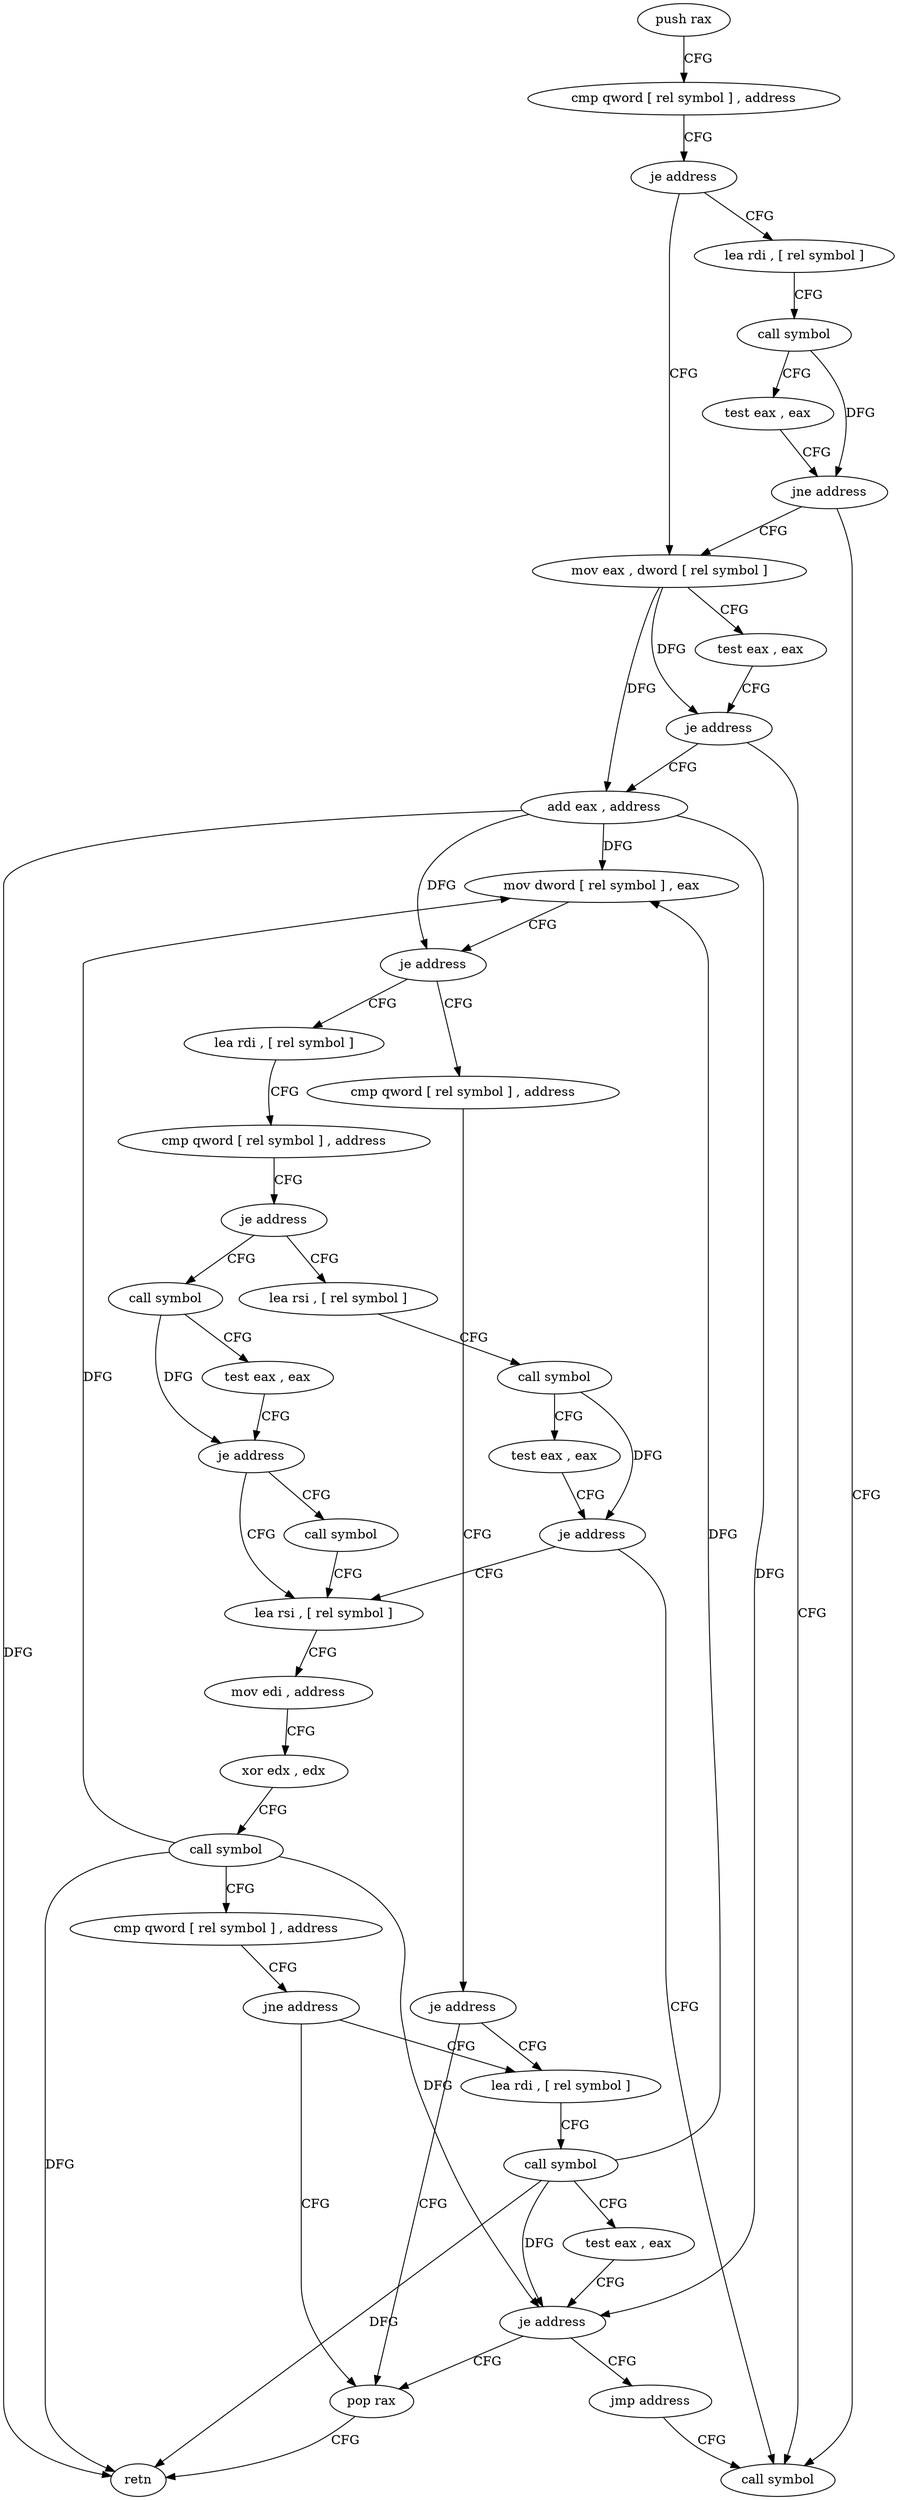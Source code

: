 digraph "func" {
"175536" [label = "push rax" ]
"175537" [label = "cmp qword [ rel symbol ] , address" ]
"175545" [label = "je address" ]
"175563" [label = "mov eax , dword [ rel symbol ]" ]
"175547" [label = "lea rdi , [ rel symbol ]" ]
"175569" [label = "test eax , eax" ]
"175571" [label = "je address" ]
"175645" [label = "call symbol" ]
"175573" [label = "add eax , address" ]
"175554" [label = "call symbol" ]
"175559" [label = "test eax , eax" ]
"175561" [label = "jne address" ]
"175576" [label = "mov dword [ rel symbol ] , eax" ]
"175582" [label = "je address" ]
"175612" [label = "lea rdi , [ rel symbol ]" ]
"175584" [label = "cmp qword [ rel symbol ] , address" ]
"175619" [label = "cmp qword [ rel symbol ] , address" ]
"175627" [label = "je address" ]
"175650" [label = "call symbol" ]
"175629" [label = "lea rsi , [ rel symbol ]" ]
"175592" [label = "je address" ]
"175693" [label = "pop rax" ]
"175594" [label = "lea rdi , [ rel symbol ]" ]
"175655" [label = "test eax , eax" ]
"175657" [label = "je address" ]
"175664" [label = "lea rsi , [ rel symbol ]" ]
"175659" [label = "call symbol" ]
"175636" [label = "call symbol" ]
"175641" [label = "test eax , eax" ]
"175643" [label = "je address" ]
"175694" [label = "retn" ]
"175601" [label = "call symbol" ]
"175606" [label = "test eax , eax" ]
"175608" [label = "je address" ]
"175610" [label = "jmp address" ]
"175671" [label = "mov edi , address" ]
"175676" [label = "xor edx , edx" ]
"175678" [label = "call symbol" ]
"175683" [label = "cmp qword [ rel symbol ] , address" ]
"175691" [label = "jne address" ]
"175536" -> "175537" [ label = "CFG" ]
"175537" -> "175545" [ label = "CFG" ]
"175545" -> "175563" [ label = "CFG" ]
"175545" -> "175547" [ label = "CFG" ]
"175563" -> "175569" [ label = "CFG" ]
"175563" -> "175571" [ label = "DFG" ]
"175563" -> "175573" [ label = "DFG" ]
"175547" -> "175554" [ label = "CFG" ]
"175569" -> "175571" [ label = "CFG" ]
"175571" -> "175645" [ label = "CFG" ]
"175571" -> "175573" [ label = "CFG" ]
"175573" -> "175576" [ label = "DFG" ]
"175573" -> "175694" [ label = "DFG" ]
"175573" -> "175608" [ label = "DFG" ]
"175573" -> "175582" [ label = "DFG" ]
"175554" -> "175559" [ label = "CFG" ]
"175554" -> "175561" [ label = "DFG" ]
"175559" -> "175561" [ label = "CFG" ]
"175561" -> "175645" [ label = "CFG" ]
"175561" -> "175563" [ label = "CFG" ]
"175576" -> "175582" [ label = "CFG" ]
"175582" -> "175612" [ label = "CFG" ]
"175582" -> "175584" [ label = "CFG" ]
"175612" -> "175619" [ label = "CFG" ]
"175584" -> "175592" [ label = "CFG" ]
"175619" -> "175627" [ label = "CFG" ]
"175627" -> "175650" [ label = "CFG" ]
"175627" -> "175629" [ label = "CFG" ]
"175650" -> "175655" [ label = "CFG" ]
"175650" -> "175657" [ label = "DFG" ]
"175629" -> "175636" [ label = "CFG" ]
"175592" -> "175693" [ label = "CFG" ]
"175592" -> "175594" [ label = "CFG" ]
"175693" -> "175694" [ label = "CFG" ]
"175594" -> "175601" [ label = "CFG" ]
"175655" -> "175657" [ label = "CFG" ]
"175657" -> "175664" [ label = "CFG" ]
"175657" -> "175659" [ label = "CFG" ]
"175664" -> "175671" [ label = "CFG" ]
"175659" -> "175664" [ label = "CFG" ]
"175636" -> "175641" [ label = "CFG" ]
"175636" -> "175643" [ label = "DFG" ]
"175641" -> "175643" [ label = "CFG" ]
"175643" -> "175664" [ label = "CFG" ]
"175643" -> "175645" [ label = "CFG" ]
"175601" -> "175606" [ label = "CFG" ]
"175601" -> "175576" [ label = "DFG" ]
"175601" -> "175694" [ label = "DFG" ]
"175601" -> "175608" [ label = "DFG" ]
"175606" -> "175608" [ label = "CFG" ]
"175608" -> "175693" [ label = "CFG" ]
"175608" -> "175610" [ label = "CFG" ]
"175610" -> "175645" [ label = "CFG" ]
"175671" -> "175676" [ label = "CFG" ]
"175676" -> "175678" [ label = "CFG" ]
"175678" -> "175683" [ label = "CFG" ]
"175678" -> "175576" [ label = "DFG" ]
"175678" -> "175608" [ label = "DFG" ]
"175678" -> "175694" [ label = "DFG" ]
"175683" -> "175691" [ label = "CFG" ]
"175691" -> "175594" [ label = "CFG" ]
"175691" -> "175693" [ label = "CFG" ]
}
